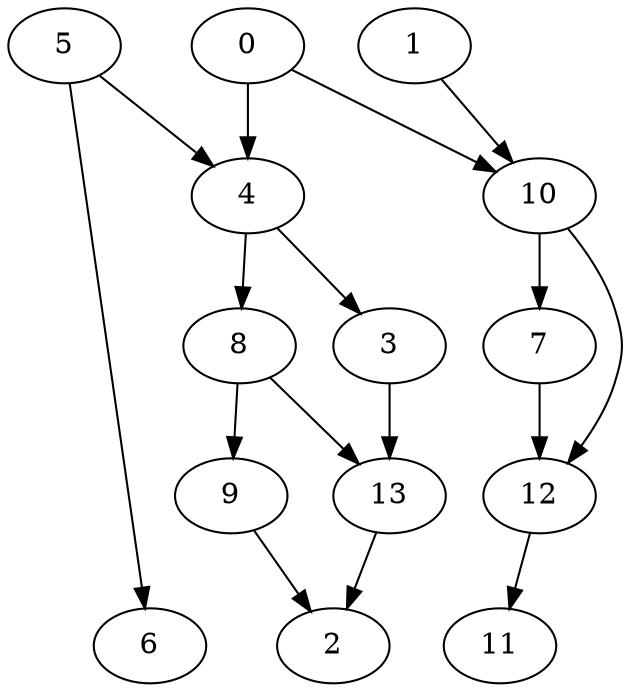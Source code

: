 digraph g {
0;
1;
2;
3;
4;
5;
6;
7;
8;
9;
10;
11;
12;
13;
0 -> 10 [weight=0];
0 -> 4 [weight=1];
1 -> 10 [weight=0];
3 -> 13 [weight=0];
4 -> 8 [weight=0];
4 -> 3 [weight=0];
5 -> 4 [weight=0];
5 -> 6 [weight=0];
7 -> 12 [weight=0];
8 -> 9 [weight=0];
8 -> 13 [weight=0];
9 -> 2 [weight=0];
10 -> 7 [weight=1];
10 -> 12 [weight=0];
12 -> 11 [weight=0];
13 -> 2 [weight=0];
}
